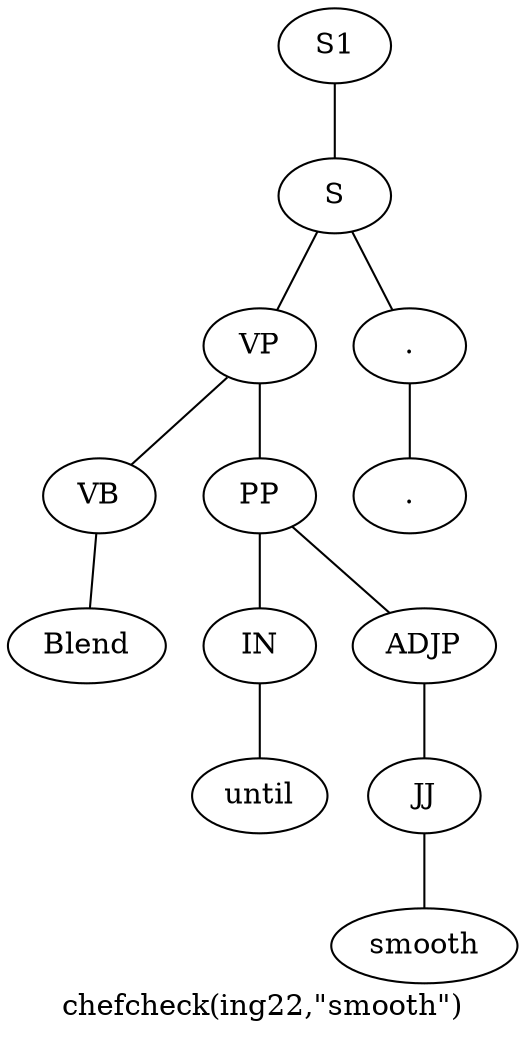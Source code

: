 graph SyntaxGraph {
	label = "chefcheck(ing22,\"smooth\")";
	Node0 [label="S1"];
	Node1 [label="S"];
	Node2 [label="VP"];
	Node3 [label="VB"];
	Node4 [label="Blend"];
	Node5 [label="PP"];
	Node6 [label="IN"];
	Node7 [label="until"];
	Node8 [label="ADJP"];
	Node9 [label="JJ"];
	Node10 [label="smooth"];
	Node11 [label="."];
	Node12 [label="."];

	Node0 -- Node1;
	Node1 -- Node2;
	Node1 -- Node11;
	Node2 -- Node3;
	Node2 -- Node5;
	Node3 -- Node4;
	Node5 -- Node6;
	Node5 -- Node8;
	Node6 -- Node7;
	Node8 -- Node9;
	Node9 -- Node10;
	Node11 -- Node12;
}